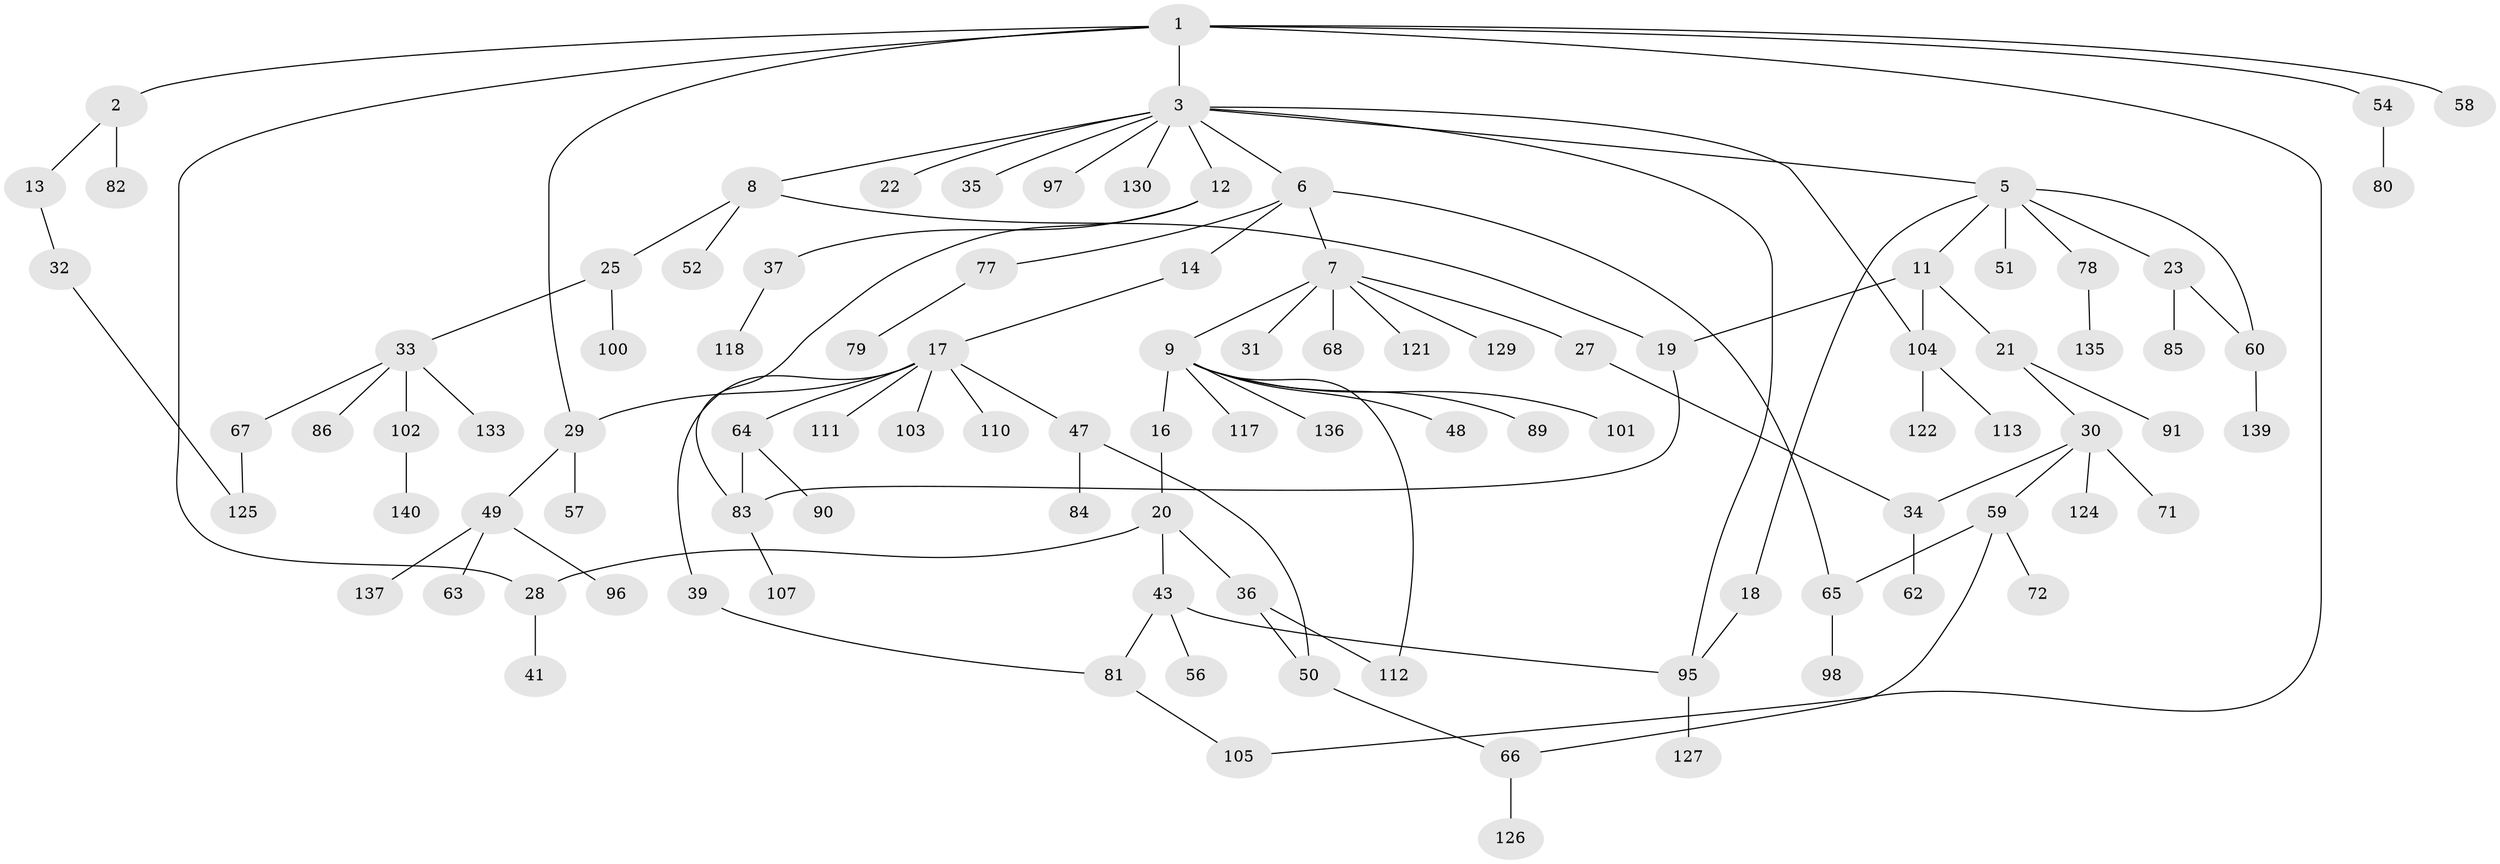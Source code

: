 // original degree distribution, {6: 0.03571428571428571, 3: 0.15714285714285714, 7: 0.007142857142857143, 8: 0.007142857142857143, 4: 0.1, 5: 0.02857142857142857, 2: 0.22857142857142856, 1: 0.4357142857142857}
// Generated by graph-tools (version 1.1) at 2025/10/02/27/25 16:10:56]
// undirected, 100 vertices, 116 edges
graph export_dot {
graph [start="1"]
  node [color=gray90,style=filled];
  1 [super="+15"];
  2 [super="+40"];
  3 [super="+4"];
  5 [super="+108"];
  6 [super="+10"];
  7 [super="+45"];
  8 [super="+53"];
  9 [super="+24"];
  11;
  12 [super="+106"];
  13;
  14;
  16;
  17 [super="+26"];
  18;
  19 [super="+74"];
  20 [super="+109"];
  21;
  22;
  23;
  25;
  27 [super="+92"];
  28 [super="+76"];
  29 [super="+42"];
  30 [super="+38"];
  31 [super="+114"];
  32;
  33 [super="+61"];
  34 [super="+44"];
  35;
  36 [super="+88"];
  37 [super="+46"];
  39 [super="+55"];
  41;
  43 [super="+94"];
  47 [super="+75"];
  48;
  49 [super="+69"];
  50 [super="+120"];
  51 [super="+116"];
  52;
  54 [super="+87"];
  56 [super="+73"];
  57;
  58;
  59;
  60 [super="+115"];
  62;
  63 [super="+70"];
  64;
  65 [super="+134"];
  66 [super="+93"];
  67;
  68;
  71;
  72;
  77 [super="+132"];
  78;
  79;
  80;
  81 [super="+99"];
  82;
  83;
  84;
  85;
  86;
  89;
  90;
  91;
  95 [super="+123"];
  96;
  97;
  98 [super="+131"];
  100;
  101;
  102;
  103;
  104 [super="+119"];
  105 [super="+128"];
  107;
  110;
  111 [super="+138"];
  112;
  113;
  117;
  118;
  121;
  122;
  124;
  125;
  126;
  127;
  129;
  130;
  133;
  135;
  136;
  137;
  139;
  140;
  1 -- 2;
  1 -- 3;
  1 -- 54;
  1 -- 58;
  1 -- 28;
  1 -- 29;
  1 -- 105;
  2 -- 13;
  2 -- 82;
  3 -- 6;
  3 -- 12;
  3 -- 97;
  3 -- 104;
  3 -- 130;
  3 -- 35;
  3 -- 5;
  3 -- 22;
  3 -- 8;
  3 -- 95;
  5 -- 11;
  5 -- 18;
  5 -- 23;
  5 -- 51;
  5 -- 78;
  5 -- 60;
  6 -- 7;
  6 -- 14;
  6 -- 65;
  6 -- 77;
  7 -- 9;
  7 -- 27;
  7 -- 31;
  7 -- 129;
  7 -- 121;
  7 -- 68;
  8 -- 25;
  8 -- 52;
  8 -- 19;
  9 -- 16;
  9 -- 48;
  9 -- 117;
  9 -- 89;
  9 -- 112;
  9 -- 101;
  9 -- 136;
  11 -- 19;
  11 -- 21;
  11 -- 104;
  12 -- 37;
  12 -- 83;
  13 -- 32;
  14 -- 17;
  16 -- 20;
  17 -- 103;
  17 -- 110;
  17 -- 64;
  17 -- 39;
  17 -- 111;
  17 -- 29;
  17 -- 47;
  18 -- 95;
  19 -- 83;
  20 -- 28;
  20 -- 36;
  20 -- 43;
  21 -- 30;
  21 -- 91;
  23 -- 60;
  23 -- 85;
  25 -- 33;
  25 -- 100;
  27 -- 34;
  28 -- 41;
  29 -- 49;
  29 -- 57;
  30 -- 59;
  30 -- 71;
  30 -- 124;
  30 -- 34;
  32 -- 125;
  33 -- 67;
  33 -- 133;
  33 -- 102;
  33 -- 86;
  34 -- 62;
  36 -- 50;
  36 -- 112;
  37 -- 118;
  39 -- 81;
  43 -- 56;
  43 -- 95;
  43 -- 81;
  47 -- 84;
  47 -- 50;
  49 -- 63;
  49 -- 96;
  49 -- 137;
  50 -- 66;
  54 -- 80;
  59 -- 66;
  59 -- 72;
  59 -- 65;
  60 -- 139;
  64 -- 83;
  64 -- 90;
  65 -- 98;
  66 -- 126;
  67 -- 125;
  77 -- 79;
  78 -- 135;
  81 -- 105;
  83 -- 107;
  95 -- 127;
  102 -- 140;
  104 -- 113;
  104 -- 122;
}
